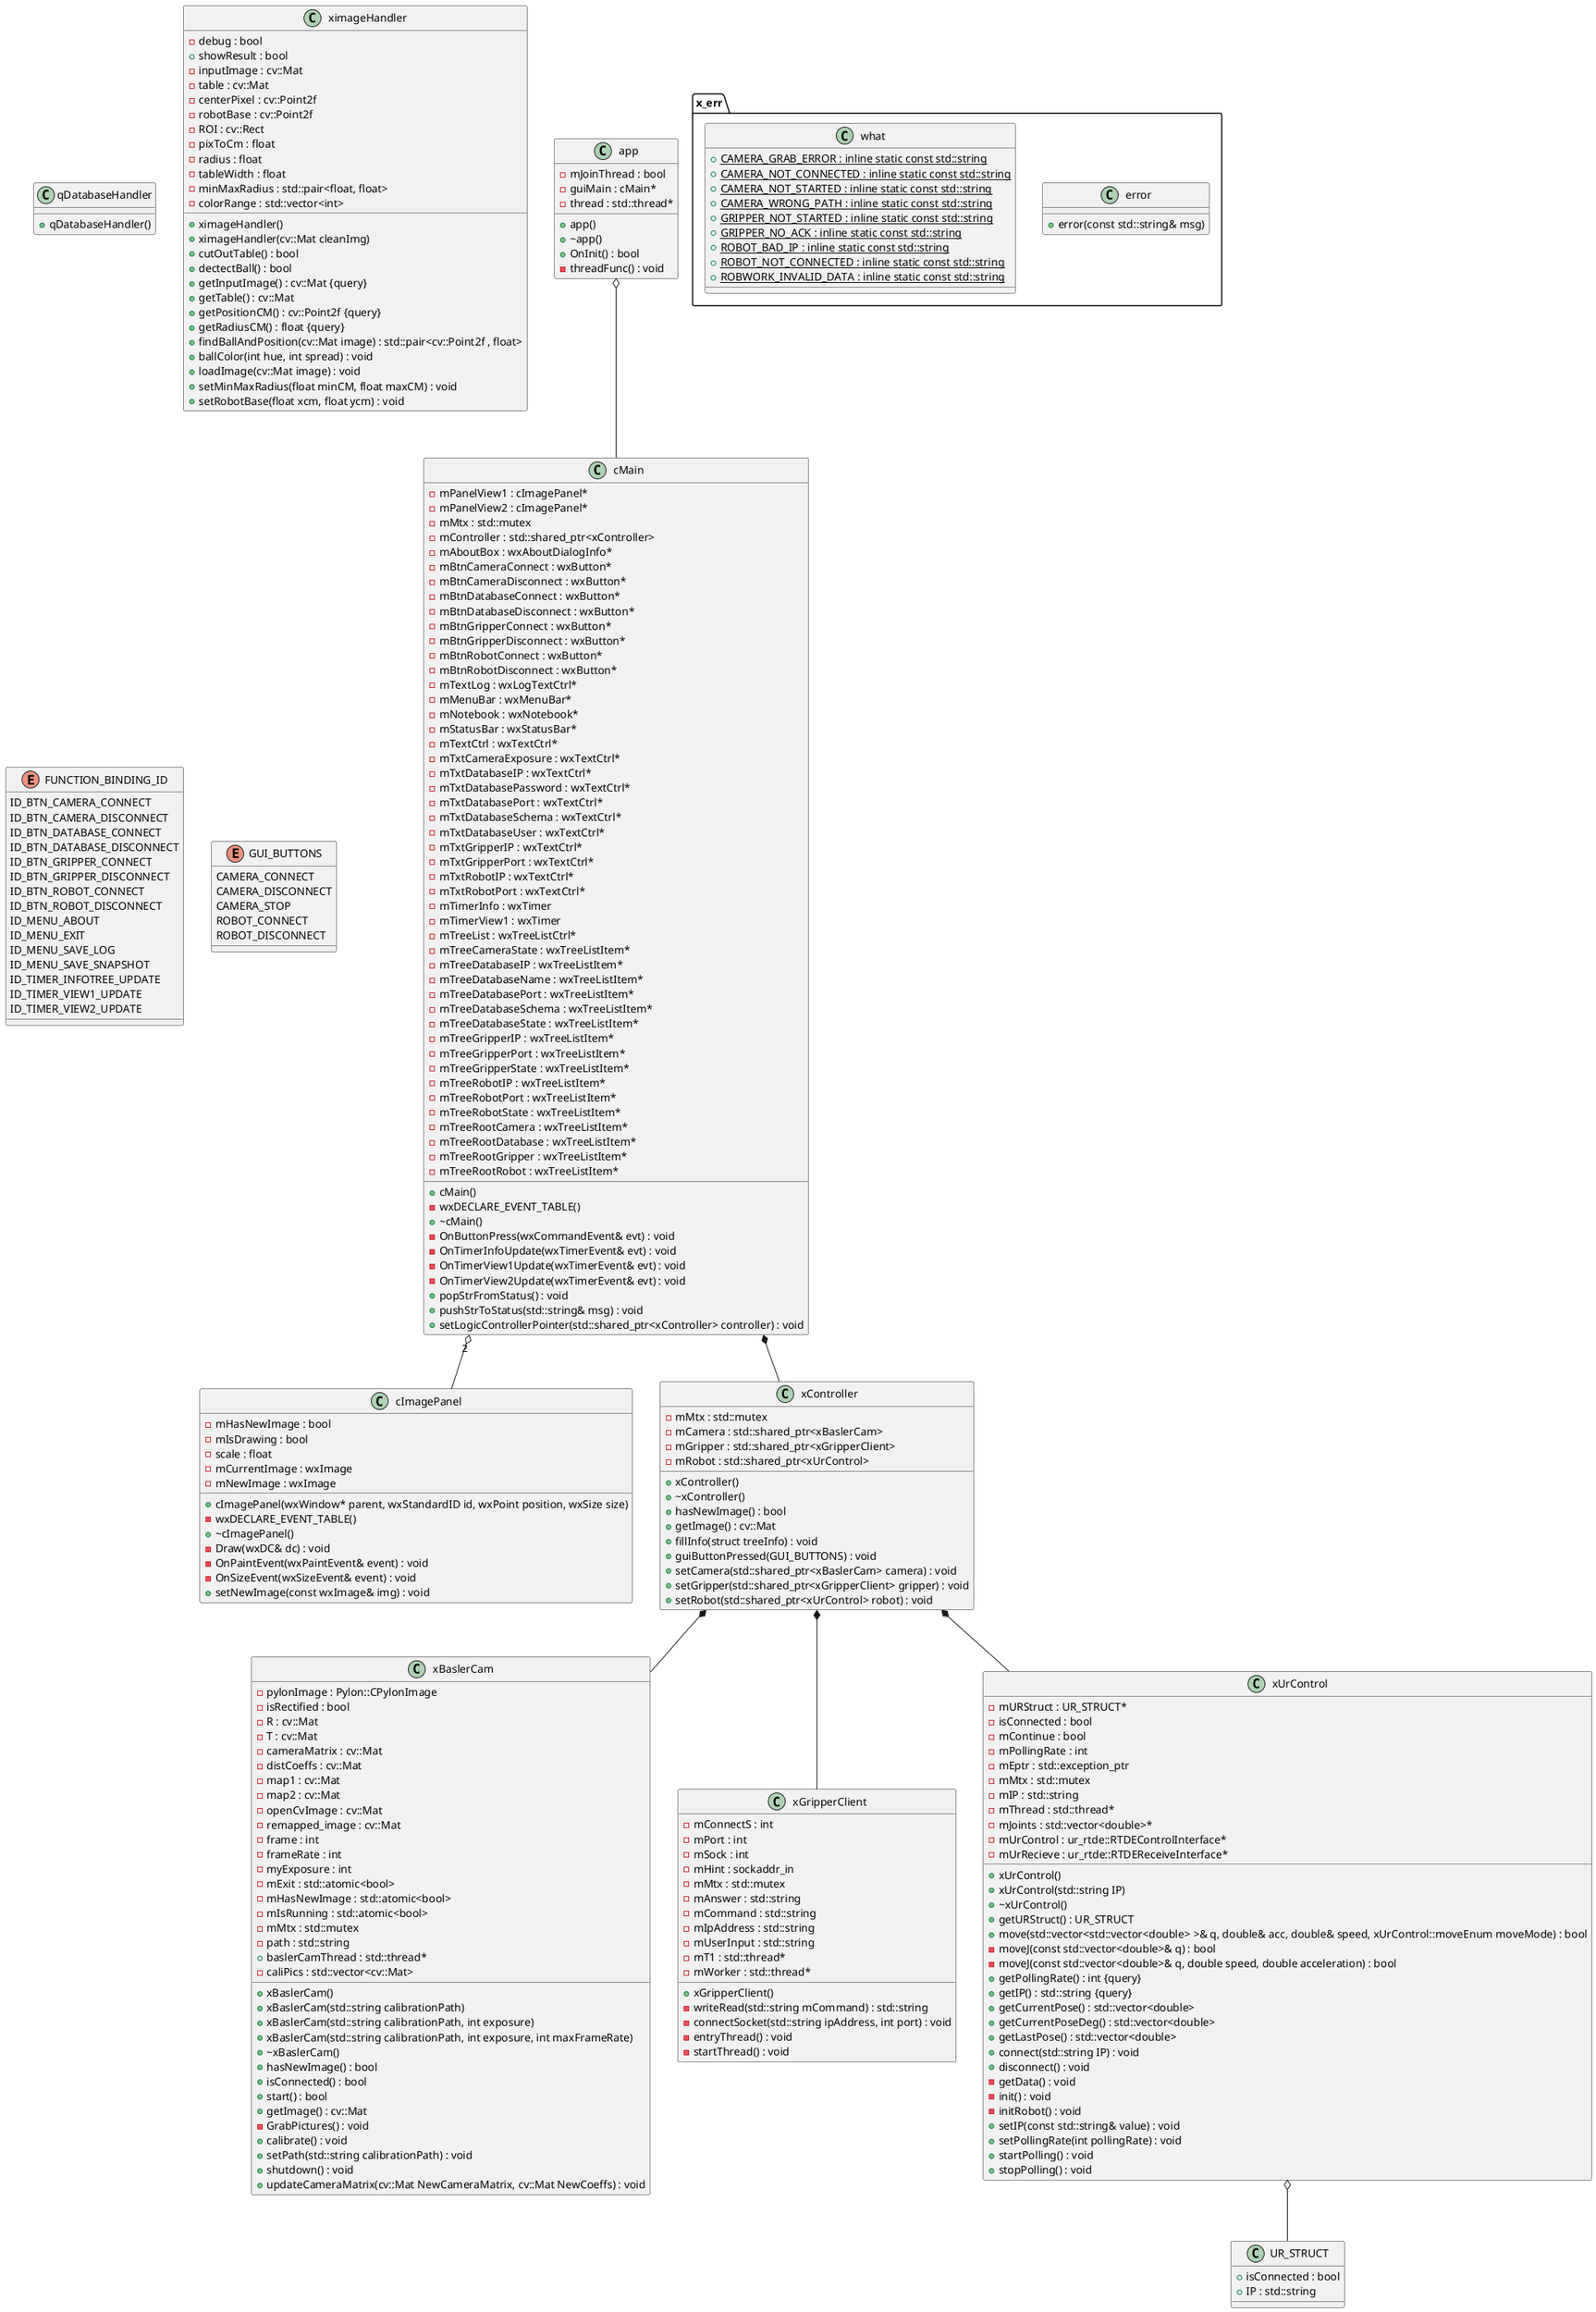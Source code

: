 @startuml





/' Objects '/

class UR_STRUCT {
	+isConnected : bool
	+IP : std::string
}


class app {
	+app()
	+~app()
	+OnInit() : bool
	-mJoinThread : bool
	-guiMain : cMain*
	-thread : std::thread*
	-threadFunc() : void
}


class cImagePanel {
	+cImagePanel(wxWindow* parent, wxStandardID id, wxPoint position, wxSize size)
	-wxDECLARE_EVENT_TABLE()
	+~cImagePanel()
	-mHasNewImage : bool
	-mIsDrawing : bool
	-scale : float
	-Draw(wxDC& dc) : void
	-OnPaintEvent(wxPaintEvent& event) : void
	-OnSizeEvent(wxSizeEvent& event) : void
	+setNewImage(const wxImage& img) : void
	-mCurrentImage : wxImage
	-mNewImage : wxImage
}


class cMain {
	+cMain()
	-wxDECLARE_EVENT_TABLE()
	+~cMain()
	-mPanelView1 : cImagePanel*
	-mPanelView2 : cImagePanel*
	-mMtx : std::mutex
	-mController : std::shared_ptr<xController>
	-OnButtonPress(wxCommandEvent& evt) : void
	-OnTimerInfoUpdate(wxTimerEvent& evt) : void
	-OnTimerView1Update(wxTimerEvent& evt) : void
	-OnTimerView2Update(wxTimerEvent& evt) : void
	+popStrFromStatus() : void
	+pushStrToStatus(std::string& msg) : void
	+setLogicControllerPointer(std::shared_ptr<xController> controller) : void
	-mAboutBox : wxAboutDialogInfo*
	-mBtnCameraConnect : wxButton*
	-mBtnCameraDisconnect : wxButton*
	-mBtnDatabaseConnect : wxButton*
	-mBtnDatabaseDisconnect : wxButton*
	-mBtnGripperConnect : wxButton*
	-mBtnGripperDisconnect : wxButton*
	-mBtnRobotConnect : wxButton*
	-mBtnRobotDisconnect : wxButton*
	-mTextLog : wxLogTextCtrl*
	-mMenuBar : wxMenuBar*
	-mNotebook : wxNotebook*
	-mStatusBar : wxStatusBar*
	-mTextCtrl : wxTextCtrl*
	-mTxtCameraExposure : wxTextCtrl*
	-mTxtDatabaseIP : wxTextCtrl*
	-mTxtDatabasePassword : wxTextCtrl*
	-mTxtDatabasePort : wxTextCtrl*
	-mTxtDatabaseSchema : wxTextCtrl*
	-mTxtDatabaseUser : wxTextCtrl*
	-mTxtGripperIP : wxTextCtrl*
	-mTxtGripperPort : wxTextCtrl*
	-mTxtRobotIP : wxTextCtrl*
	-mTxtRobotPort : wxTextCtrl*
	-mTimerInfo : wxTimer
	-mTimerView1 : wxTimer
	-mTreeList : wxTreeListCtrl*
	-mTreeCameraState : wxTreeListItem*
	-mTreeDatabaseIP : wxTreeListItem*
	-mTreeDatabaseName : wxTreeListItem*
	-mTreeDatabasePort : wxTreeListItem*
	-mTreeDatabaseSchema : wxTreeListItem*
	-mTreeDatabaseState : wxTreeListItem*
	-mTreeGripperIP : wxTreeListItem*
	-mTreeGripperPort : wxTreeListItem*
	-mTreeGripperState : wxTreeListItem*
	-mTreeRobotIP : wxTreeListItem*
	-mTreeRobotPort : wxTreeListItem*
	-mTreeRobotState : wxTreeListItem*
	-mTreeRootCamera : wxTreeListItem*
	-mTreeRootDatabase : wxTreeListItem*
	-mTreeRootGripper : wxTreeListItem*
	-mTreeRootRobot : wxTreeListItem*
}


namespace x_err {
	class error {
		+error(const std::string& msg)
	}
}


class qDatabaseHandler {
	+qDatabaseHandler()
}


namespace x_err {
	class what {
		+{static} CAMERA_GRAB_ERROR : inline static const std::string
		+{static} CAMERA_NOT_CONNECTED : inline static const std::string
		+{static} CAMERA_NOT_STARTED : inline static const std::string
		+{static} CAMERA_WRONG_PATH : inline static const std::string
		+{static} GRIPPER_NOT_STARTED : inline static const std::string
		+{static} GRIPPER_NO_ACK : inline static const std::string
		+{static} ROBOT_BAD_IP : inline static const std::string
		+{static} ROBOT_NOT_CONNECTED : inline static const std::string
		+{static} ROBWORK_INVALID_DATA : inline static const std::string
	}
}


class xBaslerCam {
	+xBaslerCam()
	+xBaslerCam(std::string calibrationPath)
	+xBaslerCam(std::string calibrationPath, int exposure)
	+xBaslerCam(std::string calibrationPath, int exposure, int maxFrameRate)
	+~xBaslerCam()
	-pylonImage : Pylon::CPylonImage
	+hasNewImage() : bool
	+isConnected() : bool
	-isRectified : bool
	+start() : bool
	-R : cv::Mat
	-T : cv::Mat
	-cameraMatrix : cv::Mat
	-distCoeffs : cv::Mat
	+getImage() : cv::Mat
	-map1 : cv::Mat
	-map2 : cv::Mat
	-openCvImage : cv::Mat
	-remapped_image : cv::Mat
	-frame : int
	-frameRate : int
	-myExposure : int
	-mExit : std::atomic<bool>
	-mHasNewImage : std::atomic<bool>
	-mIsRunning : std::atomic<bool>
	-mMtx : std::mutex
	-path : std::string
	+baslerCamThread : std::thread*
	-caliPics : std::vector<cv::Mat>
	-GrabPictures() : void
	+calibrate() : void
	+setPath(std::string calibrationPath) : void
	+shutdown() : void
	+updateCameraMatrix(cv::Mat NewCameraMatrix, cv::Mat NewCoeffs) : void
}


class xController {
	+xController()
	+~xController()
	+hasNewImage() : bool
	+getImage() : cv::Mat
	-mMtx : std::mutex
	-mCamera : std::shared_ptr<xBaslerCam>
	-mGripper : std::shared_ptr<xGripperClient>
	-mRobot : std::shared_ptr<xUrControl>
	+fillInfo(struct treeInfo) : void
	+guiButtonPressed(GUI_BUTTONS) : void
	+setCamera(std::shared_ptr<xBaslerCam> camera) : void
	+setGripper(std::shared_ptr<xGripperClient> gripper) : void
	+setRobot(std::shared_ptr<xUrControl> robot) : void
}


class xGripperClient {
	+xGripperClient()
	-mConnectS : int
	-mPort : int
	-mSock : int
	-mHint : sockaddr_in
	-mMtx : std::mutex
	-mAnswer : std::string
	-mCommand : std::string
	-mIpAddress : std::string
	-mUserInput : std::string
	-writeRead(std::string mCommand) : std::string
	-mT1 : std::thread*
	-mWorker : std::thread*
	-connectSocket(std::string ipAddress, int port) : void
	-entryThread() : void
	-startThread() : void
}


class xUrControl {
	+xUrControl()
	+xUrControl(std::string IP)
	+~xUrControl()
	+getURStruct() : UR_STRUCT
	-mURStruct : UR_STRUCT*
	-isConnected : bool
	-mContinue : bool
	+move(std::vector<std::vector<double> >& q, double& acc, double& speed, xUrControl::moveEnum moveMode) : bool
	-moveJ(const std::vector<double>& q) : bool
	-moveJ(const std::vector<double>& q, double speed, double acceleration) : bool
	+getPollingRate() : int {query}
	-mPollingRate : int
	-mEptr : std::exception_ptr
	-mMtx : std::mutex
	+getIP() : std::string {query}
	-mIP : std::string
	-mThread : std::thread*
	+getCurrentPose() : std::vector<double>
	+getCurrentPoseDeg() : std::vector<double>
	+getLastPose() : std::vector<double>
	-mJoints : std::vector<double>*
	-mUrControl : ur_rtde::RTDEControlInterface*
	-mUrRecieve : ur_rtde::RTDEReceiveInterface*
	+connect(std::string IP) : void
	+disconnect() : void
	-getData() : void
	-init() : void
	-initRobot() : void
	+setIP(const std::string& value) : void
	+setPollingRate(int pollingRate) : void
	+startPolling() : void
	+stopPolling() : void
}


class ximageHandler {
	+ximageHandler()
	+ximageHandler(cv::Mat cleanImg)
	+cutOutTable() : bool
	-debug : bool
	+dectectBall() : bool
	+showResult : bool
	+getInputImage() : cv::Mat {query}
	+getTable() : cv::Mat
	-inputImage : cv::Mat
	-table : cv::Mat
	-centerPixel : cv::Point2f
	+getPositionCM() : cv::Point2f {query}
	-robotBase : cv::Point2f
	-ROI : cv::Rect
	+getRadiusCM() : float {query}
	-pixToCm : float
	-radius : float
	-tableWidth : float
	+findBallAndPosition(cv::Mat image) : std::pair<cv::Point2f , float>
	-minMaxRadius : std::pair<float, float>
	-colorRange : std::vector<int>
	+ballColor(int hue, int spread) : void
	+loadImage(cv::Mat image) : void
	+setMinMaxRadius(float minCM, float maxCM) : void
	+setRobotBase(float xcm, float ycm) : void
}


enum FUNCTION_BINDING_ID {
	ID_BTN_CAMERA_CONNECT
	ID_BTN_CAMERA_DISCONNECT
	ID_BTN_DATABASE_CONNECT
	ID_BTN_DATABASE_DISCONNECT
	ID_BTN_GRIPPER_CONNECT
	ID_BTN_GRIPPER_DISCONNECT
	ID_BTN_ROBOT_CONNECT
	ID_BTN_ROBOT_DISCONNECT
	ID_MENU_ABOUT
	ID_MENU_EXIT
	ID_MENU_SAVE_LOG
	ID_MENU_SAVE_SNAPSHOT
	ID_TIMER_INFOTREE_UPDATE
	ID_TIMER_VIEW1_UPDATE
	ID_TIMER_VIEW2_UPDATE
}


enum GUI_BUTTONS {
	CAMERA_CONNECT
	CAMERA_DISCONNECT
	CAMERA_STOP
	ROBOT_CONNECT
	ROBOT_DISCONNECT
}





/' Inheritance relationships '/




/' Aggregation relationships '/

.app o-- .cMain


.cMain "2" o-- .cImagePanel


.cMain *-- .xController


.xController *-- .xBaslerCam


.xController *-- .xGripperClient


.xController *-- .xUrControl


.xUrControl o-- .UR_STRUCT





@enduml
